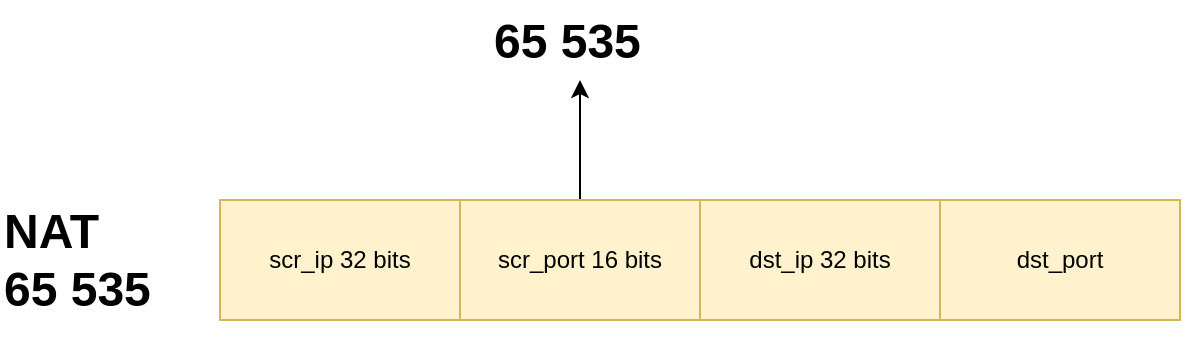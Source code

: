 <mxfile version="24.7.16">
  <diagram name="Página-1" id="CDWOGpq_30YwzKKnGCLV">
    <mxGraphModel dx="727" dy="872" grid="1" gridSize="10" guides="1" tooltips="1" connect="1" arrows="1" fold="1" page="1" pageScale="1" pageWidth="827" pageHeight="1169" math="0" shadow="0">
      <root>
        <mxCell id="0" />
        <mxCell id="1" parent="0" />
        <mxCell id="H0xQzYvjFoGzXAMZh4Xb-2" value="scr_ip 32 bits" style="rounded=0;whiteSpace=wrap;html=1;fillColor=#fff2cc;strokeColor=#d6b656;" vertex="1" parent="1">
          <mxGeometry x="140" y="150" width="120" height="60" as="geometry" />
        </mxCell>
        <mxCell id="H0xQzYvjFoGzXAMZh4Xb-9" style="edgeStyle=orthogonalEdgeStyle;rounded=0;orthogonalLoop=1;jettySize=auto;html=1;entryX=0.5;entryY=1;entryDx=0;entryDy=0;" edge="1" parent="1" source="H0xQzYvjFoGzXAMZh4Xb-3" target="H0xQzYvjFoGzXAMZh4Xb-6">
          <mxGeometry relative="1" as="geometry" />
        </mxCell>
        <mxCell id="H0xQzYvjFoGzXAMZh4Xb-3" value="scr_port 16 bits" style="rounded=0;whiteSpace=wrap;html=1;fillColor=#fff2cc;strokeColor=#d6b656;" vertex="1" parent="1">
          <mxGeometry x="260" y="150" width="120" height="60" as="geometry" />
        </mxCell>
        <mxCell id="H0xQzYvjFoGzXAMZh4Xb-4" value="dst_ip 32 bits" style="rounded=0;whiteSpace=wrap;html=1;fillColor=#fff2cc;strokeColor=#d6b656;" vertex="1" parent="1">
          <mxGeometry x="380" y="150" width="120" height="60" as="geometry" />
        </mxCell>
        <mxCell id="H0xQzYvjFoGzXAMZh4Xb-6" value="&lt;h1 style=&quot;margin-top: 0px;&quot;&gt;65 535&lt;/h1&gt;" style="text;html=1;whiteSpace=wrap;overflow=hidden;rounded=0;" vertex="1" parent="1">
          <mxGeometry x="275" y="50" width="90" height="40" as="geometry" />
        </mxCell>
        <mxCell id="H0xQzYvjFoGzXAMZh4Xb-7" value="&lt;h1 style=&quot;margin-top: 0px;&quot;&gt;NAT&lt;br&gt;65 535&lt;/h1&gt;" style="text;html=1;whiteSpace=wrap;overflow=hidden;rounded=0;" vertex="1" parent="1">
          <mxGeometry x="30" y="145" width="90" height="70" as="geometry" />
        </mxCell>
        <mxCell id="H0xQzYvjFoGzXAMZh4Xb-8" value="dst_port" style="rounded=0;whiteSpace=wrap;html=1;fillColor=#fff2cc;strokeColor=#d6b656;" vertex="1" parent="1">
          <mxGeometry x="500" y="150" width="120" height="60" as="geometry" />
        </mxCell>
      </root>
    </mxGraphModel>
  </diagram>
</mxfile>

